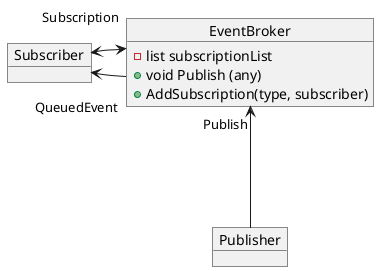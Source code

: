 @startuml
object Subscriber{
}
object Publisher{
}

object EventBroker { 
  -list subscriptionList
  +void Publish (any)  
  +AddSubscription(type, subscriber)
}

Subscriber <--right- "QueuedEvent" EventBroker
Subscriber <--> "Subscription" EventBroker 
Publisher -up--> "Publish" EventBroker
@enduml
